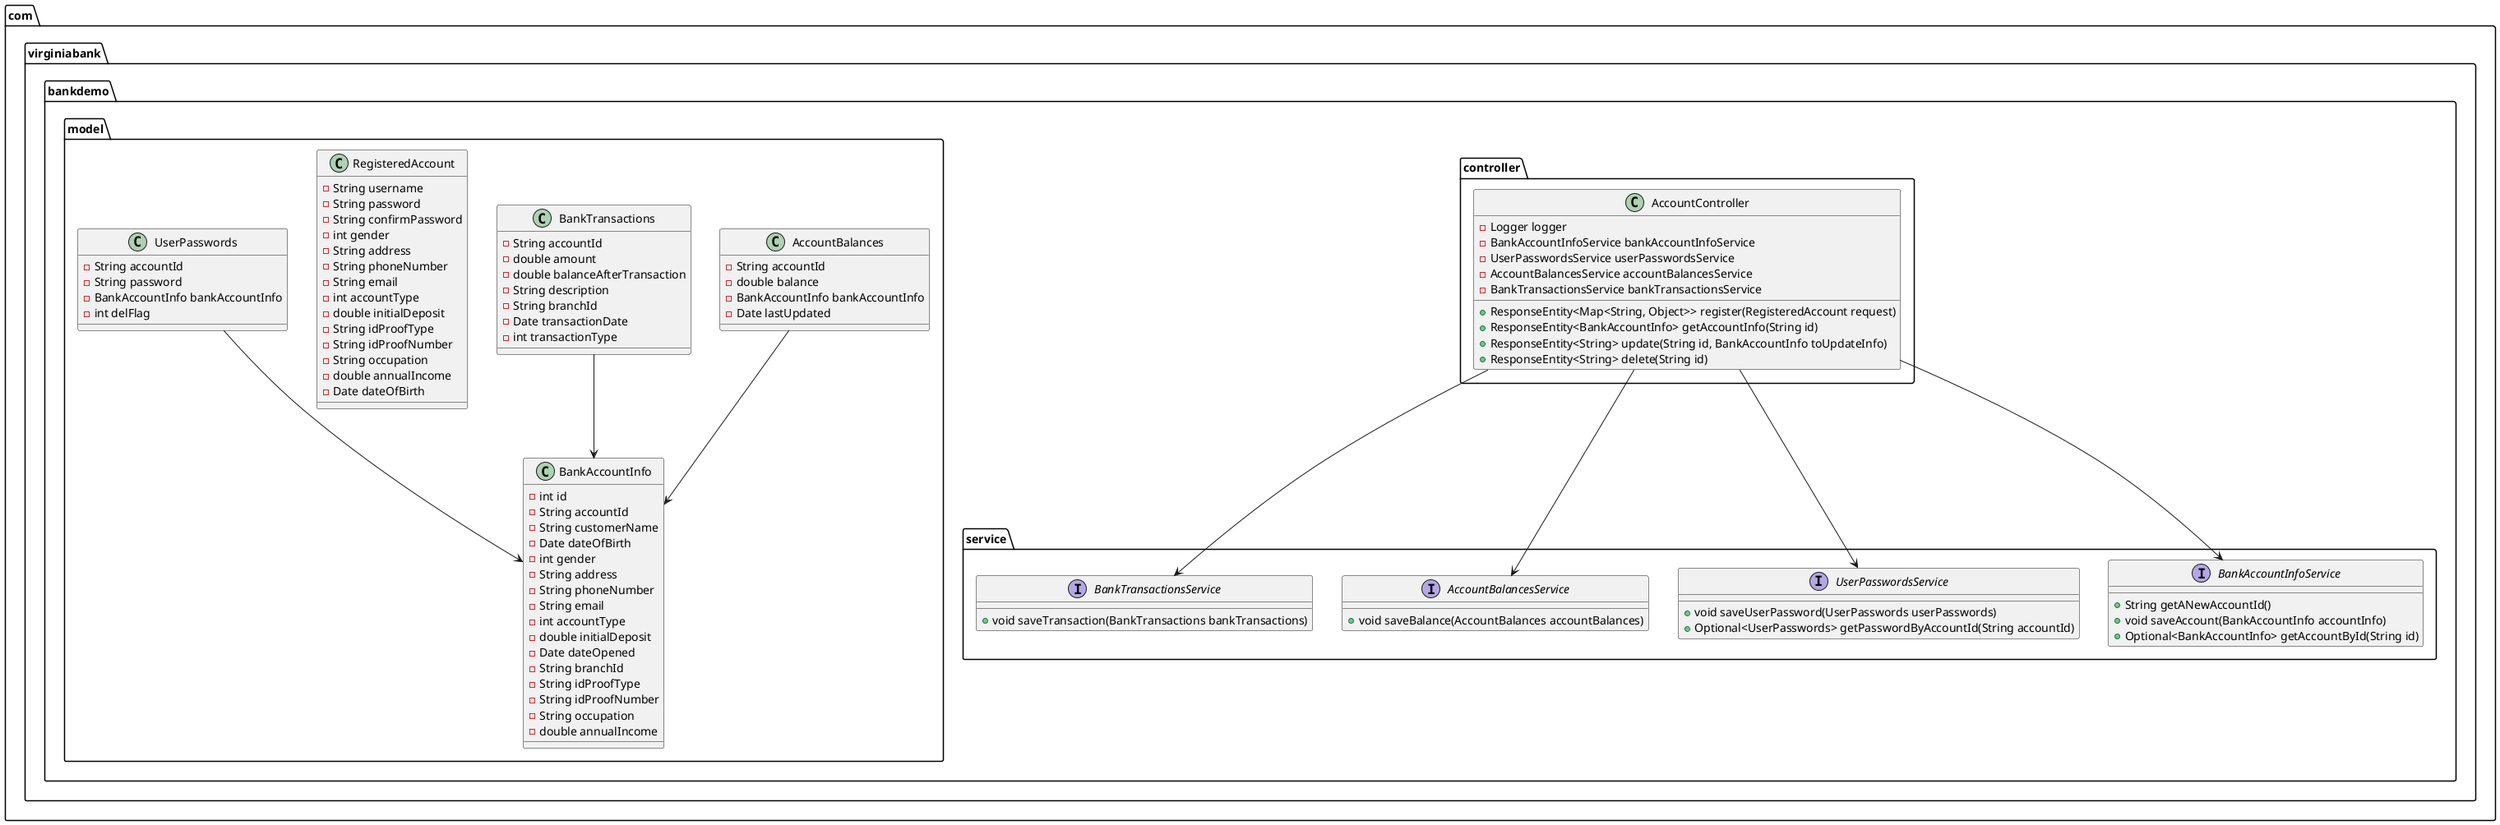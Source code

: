 
@startuml

package com.virginiabank.bankdemo.controller {
    class AccountController {
        - Logger logger
        - BankAccountInfoService bankAccountInfoService
        - UserPasswordsService userPasswordsService
        - AccountBalancesService accountBalancesService
        - BankTransactionsService bankTransactionsService
        + ResponseEntity<Map<String, Object>> register(RegisteredAccount request)
        + ResponseEntity<BankAccountInfo> getAccountInfo(String id)
        + ResponseEntity<String> update(String id, BankAccountInfo toUpdateInfo)
        + ResponseEntity<String> delete(String id)
    }
}

package com.virginiabank.bankdemo.model {
    class AccountBalances {
        - String accountId
        - double balance
        - BankAccountInfo bankAccountInfo
        - Date lastUpdated
    }

    class BankAccountInfo {
        - int id
        - String accountId
        - String customerName
        - Date dateOfBirth
        - int gender
        - String address
        - String phoneNumber
        - String email
        - int accountType
        - double initialDeposit
        - Date dateOpened
        - String branchId
        - String idProofType
        - String idProofNumber
        - String occupation
        - double annualIncome
    }

    class BankTransactions {
        - String accountId
        - double amount
        - double balanceAfterTransaction
        - String description
        - String branchId
        - Date transactionDate
        - int transactionType
    }

    class RegisteredAccount {
        - String username
        - String password
        - String confirmPassword
        - int gender
        - String address
        - String phoneNumber
        - String email
        - int accountType
        - double initialDeposit
        - String idProofType
        - String idProofNumber
        - String occupation
        - double annualIncome
        - Date dateOfBirth
    }

    class UserPasswords {
        - String accountId
        - String password
        - BankAccountInfo bankAccountInfo
        - int delFlag
    }
}

package com.virginiabank.bankdemo.service {
    interface BankAccountInfoService {
        + String getANewAccountId()
        + void saveAccount(BankAccountInfo accountInfo)
        + Optional<BankAccountInfo> getAccountById(String id)
    }

    interface UserPasswordsService {
        + void saveUserPassword(UserPasswords userPasswords)
        + Optional<UserPasswords> getPasswordByAccountId(String accountId)
    }

    interface AccountBalancesService {
        + void saveBalance(AccountBalances accountBalances)
    }

    interface BankTransactionsService {
        + void saveTransaction(BankTransactions bankTransactions)
    }
}

AccountController --> BankAccountInfoService
AccountController --> UserPasswordsService
AccountController --> AccountBalancesService
AccountController --> BankTransactionsService
UserPasswords --> BankAccountInfo
AccountBalances --> BankAccountInfo
BankTransactions --> BankAccountInfo

@enduml
